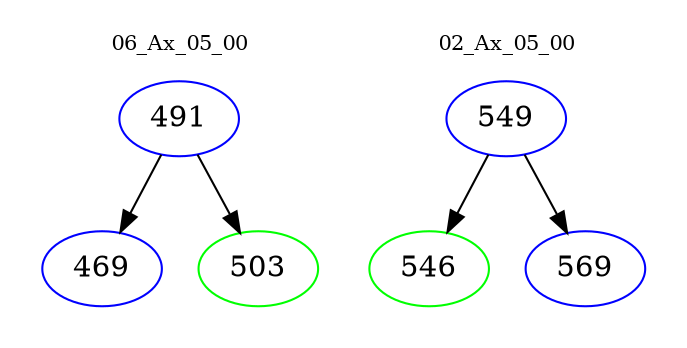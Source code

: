 digraph{
subgraph cluster_0 {
color = white
label = "06_Ax_05_00";
fontsize=10;
T0_491 [label="491", color="blue"]
T0_491 -> T0_469 [color="black"]
T0_469 [label="469", color="blue"]
T0_491 -> T0_503 [color="black"]
T0_503 [label="503", color="green"]
}
subgraph cluster_1 {
color = white
label = "02_Ax_05_00";
fontsize=10;
T1_549 [label="549", color="blue"]
T1_549 -> T1_546 [color="black"]
T1_546 [label="546", color="green"]
T1_549 -> T1_569 [color="black"]
T1_569 [label="569", color="blue"]
}
}
